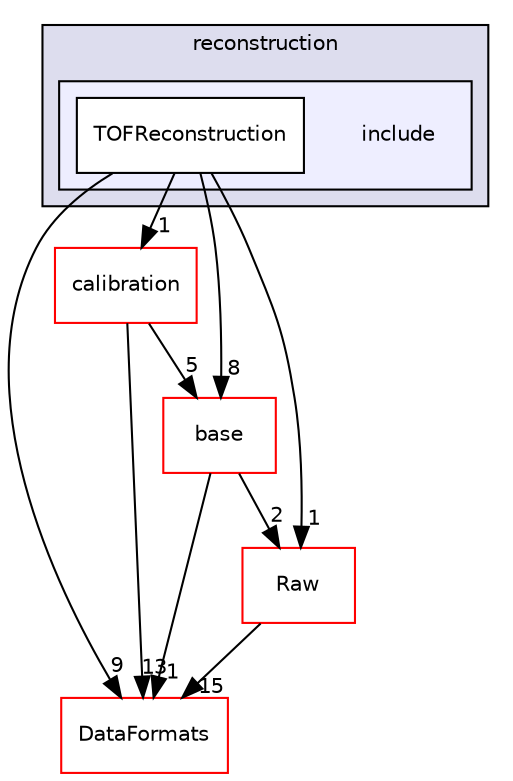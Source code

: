 digraph "/home/travis/build/AliceO2Group/AliceO2/Detectors/TOF/reconstruction/include" {
  bgcolor=transparent;
  compound=true
  node [ fontsize="10", fontname="Helvetica"];
  edge [ labelfontsize="10", labelfontname="Helvetica"];
  subgraph clusterdir_d1fec883a65fe865f3e91884d818def8 {
    graph [ bgcolor="#ddddee", pencolor="black", label="reconstruction" fontname="Helvetica", fontsize="10", URL="dir_d1fec883a65fe865f3e91884d818def8.html"]
  subgraph clusterdir_3dfda2b66c3c3704521dbfdd9d3caacf {
    graph [ bgcolor="#eeeeff", pencolor="black", label="" URL="dir_3dfda2b66c3c3704521dbfdd9d3caacf.html"];
    dir_3dfda2b66c3c3704521dbfdd9d3caacf [shape=plaintext label="include"];
    dir_ea0fd6262befb6a47c036a9bedd70371 [shape=box label="TOFReconstruction" color="black" fillcolor="white" style="filled" URL="dir_ea0fd6262befb6a47c036a9bedd70371.html"];
  }
  }
  dir_7559d374f7e4089a12282edb4b89411f [shape=box label="calibration" color="red" URL="dir_7559d374f7e4089a12282edb4b89411f.html"];
  dir_0189f3ad6abecd72f822a0c3914f12b2 [shape=box label="base" color="red" URL="dir_0189f3ad6abecd72f822a0c3914f12b2.html"];
  dir_26637d1bd82229bc9ed97f7e706be743 [shape=box label="Raw" color="red" URL="dir_26637d1bd82229bc9ed97f7e706be743.html"];
  dir_2171f7ec022c5423887b07c69b2f5b48 [shape=box label="DataFormats" color="red" URL="dir_2171f7ec022c5423887b07c69b2f5b48.html"];
  dir_7559d374f7e4089a12282edb4b89411f->dir_0189f3ad6abecd72f822a0c3914f12b2 [headlabel="5", labeldistance=1.5 headhref="dir_000568_000133.html"];
  dir_7559d374f7e4089a12282edb4b89411f->dir_2171f7ec022c5423887b07c69b2f5b48 [headlabel="13", labeldistance=1.5 headhref="dir_000568_000076.html"];
  dir_0189f3ad6abecd72f822a0c3914f12b2->dir_26637d1bd82229bc9ed97f7e706be743 [headlabel="2", labeldistance=1.5 headhref="dir_000133_000552.html"];
  dir_0189f3ad6abecd72f822a0c3914f12b2->dir_2171f7ec022c5423887b07c69b2f5b48 [headlabel="1", labeldistance=1.5 headhref="dir_000133_000076.html"];
  dir_ea0fd6262befb6a47c036a9bedd70371->dir_7559d374f7e4089a12282edb4b89411f [headlabel="1", labeldistance=1.5 headhref="dir_000362_000568.html"];
  dir_ea0fd6262befb6a47c036a9bedd70371->dir_0189f3ad6abecd72f822a0c3914f12b2 [headlabel="8", labeldistance=1.5 headhref="dir_000362_000133.html"];
  dir_ea0fd6262befb6a47c036a9bedd70371->dir_26637d1bd82229bc9ed97f7e706be743 [headlabel="1", labeldistance=1.5 headhref="dir_000362_000552.html"];
  dir_ea0fd6262befb6a47c036a9bedd70371->dir_2171f7ec022c5423887b07c69b2f5b48 [headlabel="9", labeldistance=1.5 headhref="dir_000362_000076.html"];
  dir_26637d1bd82229bc9ed97f7e706be743->dir_2171f7ec022c5423887b07c69b2f5b48 [headlabel="15", labeldistance=1.5 headhref="dir_000552_000076.html"];
}
